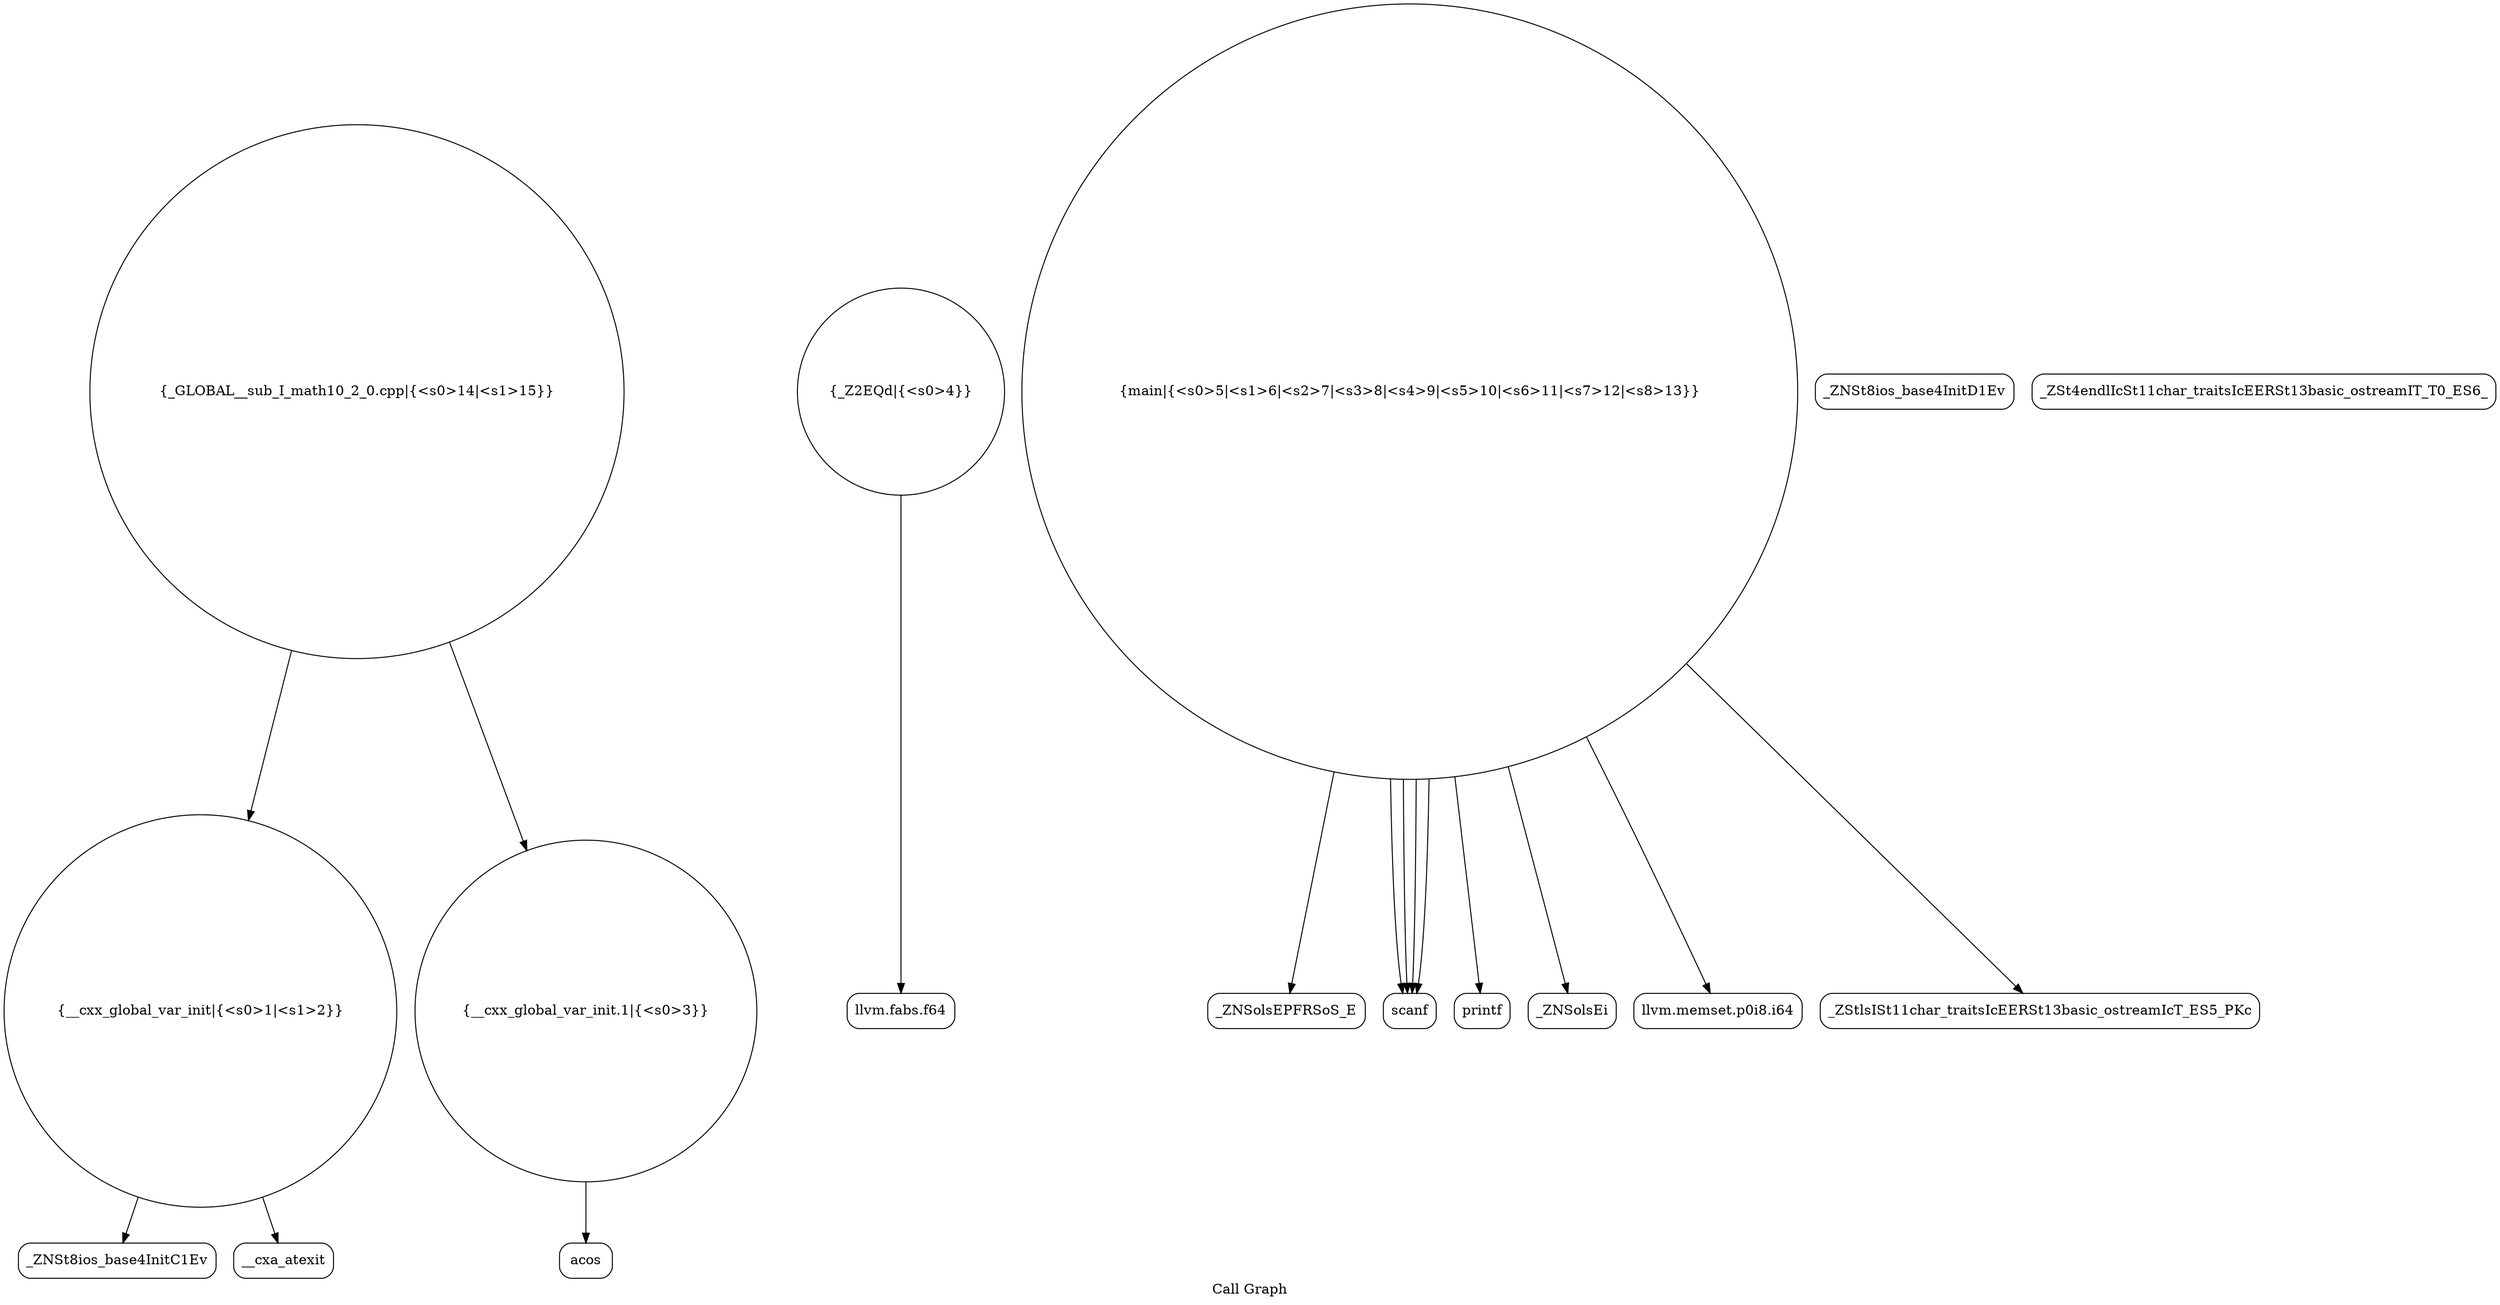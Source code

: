 digraph "Call Graph" {
	label="Call Graph";

	Node0x55b0eb96ffc0 [shape=record,shape=circle,label="{__cxx_global_var_init|{<s0>1|<s1>2}}"];
	Node0x55b0eb96ffc0:s0 -> Node0x55b0eb970450[color=black];
	Node0x55b0eb96ffc0:s1 -> Node0x55b0eb970550[color=black];
	Node0x55b0eb970750 [shape=record,shape=Mrecord,label="{llvm.fabs.f64}"];
	Node0x55b0eb970ad0 [shape=record,shape=Mrecord,label="{_ZNSolsEPFRSoS_E}"];
	Node0x55b0eb9704d0 [shape=record,shape=Mrecord,label="{_ZNSt8ios_base4InitD1Ev}"];
	Node0x55b0eb970850 [shape=record,shape=Mrecord,label="{scanf}"];
	Node0x55b0eb970bd0 [shape=record,shape=circle,label="{_GLOBAL__sub_I_math10_2_0.cpp|{<s0>14|<s1>15}}"];
	Node0x55b0eb970bd0:s0 -> Node0x55b0eb96ffc0[color=black];
	Node0x55b0eb970bd0:s1 -> Node0x55b0eb9705d0[color=black];
	Node0x55b0eb9705d0 [shape=record,shape=circle,label="{__cxx_global_var_init.1|{<s0>3}}"];
	Node0x55b0eb9705d0:s0 -> Node0x55b0eb970650[color=black];
	Node0x55b0eb970950 [shape=record,shape=Mrecord,label="{printf}"];
	Node0x55b0eb9706d0 [shape=record,shape=circle,label="{_Z2EQd|{<s0>4}}"];
	Node0x55b0eb9706d0:s0 -> Node0x55b0eb970750[color=black];
	Node0x55b0eb970a50 [shape=record,shape=Mrecord,label="{_ZNSolsEi}"];
	Node0x55b0eb970450 [shape=record,shape=Mrecord,label="{_ZNSt8ios_base4InitC1Ev}"];
	Node0x55b0eb9707d0 [shape=record,shape=circle,label="{main|{<s0>5|<s1>6|<s2>7|<s3>8|<s4>9|<s5>10|<s6>11|<s7>12|<s8>13}}"];
	Node0x55b0eb9707d0:s0 -> Node0x55b0eb970850[color=black];
	Node0x55b0eb9707d0:s1 -> Node0x55b0eb9708d0[color=black];
	Node0x55b0eb9707d0:s2 -> Node0x55b0eb970850[color=black];
	Node0x55b0eb9707d0:s3 -> Node0x55b0eb970850[color=black];
	Node0x55b0eb9707d0:s4 -> Node0x55b0eb970850[color=black];
	Node0x55b0eb9707d0:s5 -> Node0x55b0eb970950[color=black];
	Node0x55b0eb9707d0:s6 -> Node0x55b0eb9709d0[color=black];
	Node0x55b0eb9707d0:s7 -> Node0x55b0eb970a50[color=black];
	Node0x55b0eb9707d0:s8 -> Node0x55b0eb970ad0[color=black];
	Node0x55b0eb970b50 [shape=record,shape=Mrecord,label="{_ZSt4endlIcSt11char_traitsIcEERSt13basic_ostreamIT_T0_ES6_}"];
	Node0x55b0eb970550 [shape=record,shape=Mrecord,label="{__cxa_atexit}"];
	Node0x55b0eb9708d0 [shape=record,shape=Mrecord,label="{llvm.memset.p0i8.i64}"];
	Node0x55b0eb970650 [shape=record,shape=Mrecord,label="{acos}"];
	Node0x55b0eb9709d0 [shape=record,shape=Mrecord,label="{_ZStlsISt11char_traitsIcEERSt13basic_ostreamIcT_ES5_PKc}"];
}
